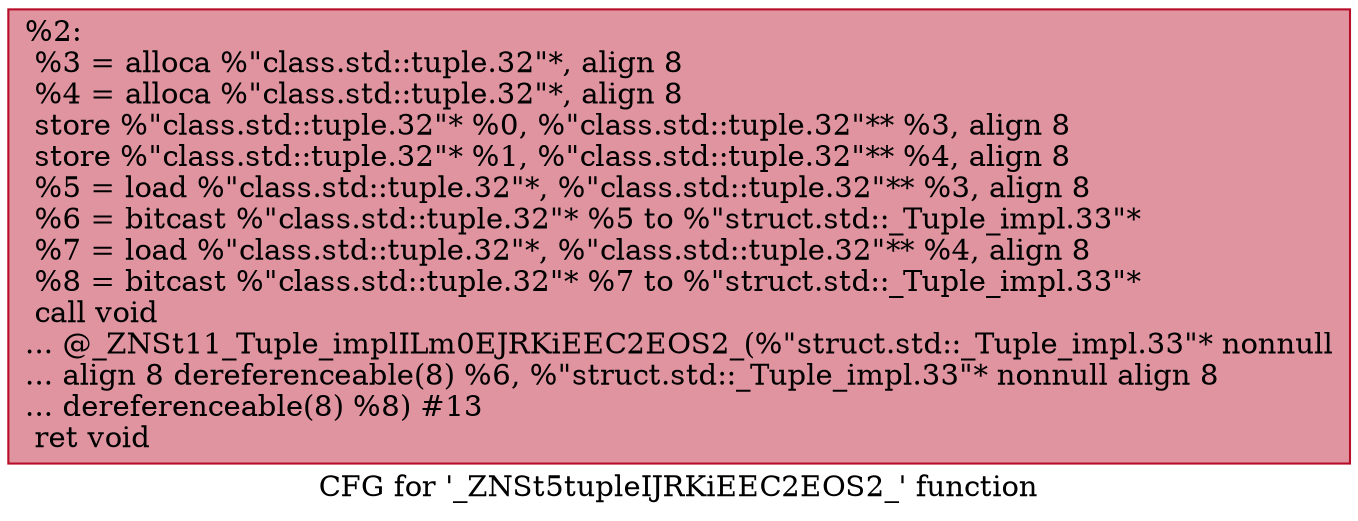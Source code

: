 digraph "CFG for '_ZNSt5tupleIJRKiEEC2EOS2_' function" {
	label="CFG for '_ZNSt5tupleIJRKiEEC2EOS2_' function";

	Node0x55a846867c30 [shape=record,color="#b70d28ff", style=filled, fillcolor="#b70d2870",label="{%2:\l  %3 = alloca %\"class.std::tuple.32\"*, align 8\l  %4 = alloca %\"class.std::tuple.32\"*, align 8\l  store %\"class.std::tuple.32\"* %0, %\"class.std::tuple.32\"** %3, align 8\l  store %\"class.std::tuple.32\"* %1, %\"class.std::tuple.32\"** %4, align 8\l  %5 = load %\"class.std::tuple.32\"*, %\"class.std::tuple.32\"** %3, align 8\l  %6 = bitcast %\"class.std::tuple.32\"* %5 to %\"struct.std::_Tuple_impl.33\"*\l  %7 = load %\"class.std::tuple.32\"*, %\"class.std::tuple.32\"** %4, align 8\l  %8 = bitcast %\"class.std::tuple.32\"* %7 to %\"struct.std::_Tuple_impl.33\"*\l  call void\l... @_ZNSt11_Tuple_implILm0EJRKiEEC2EOS2_(%\"struct.std::_Tuple_impl.33\"* nonnull\l... align 8 dereferenceable(8) %6, %\"struct.std::_Tuple_impl.33\"* nonnull align 8\l... dereferenceable(8) %8) #13\l  ret void\l}"];
}
